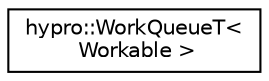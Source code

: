 digraph "Graphical Class Hierarchy"
{
  edge [fontname="Helvetica",fontsize="10",labelfontname="Helvetica",labelfontsize="10"];
  node [fontname="Helvetica",fontsize="10",shape=record];
  rankdir="LR";
  Node1 [label="hypro::WorkQueueT\<\l Workable \>",height=0.2,width=0.4,color="black", fillcolor="white", style="filled",URL="$classhypro_1_1WorkQueueT.html"];
}
